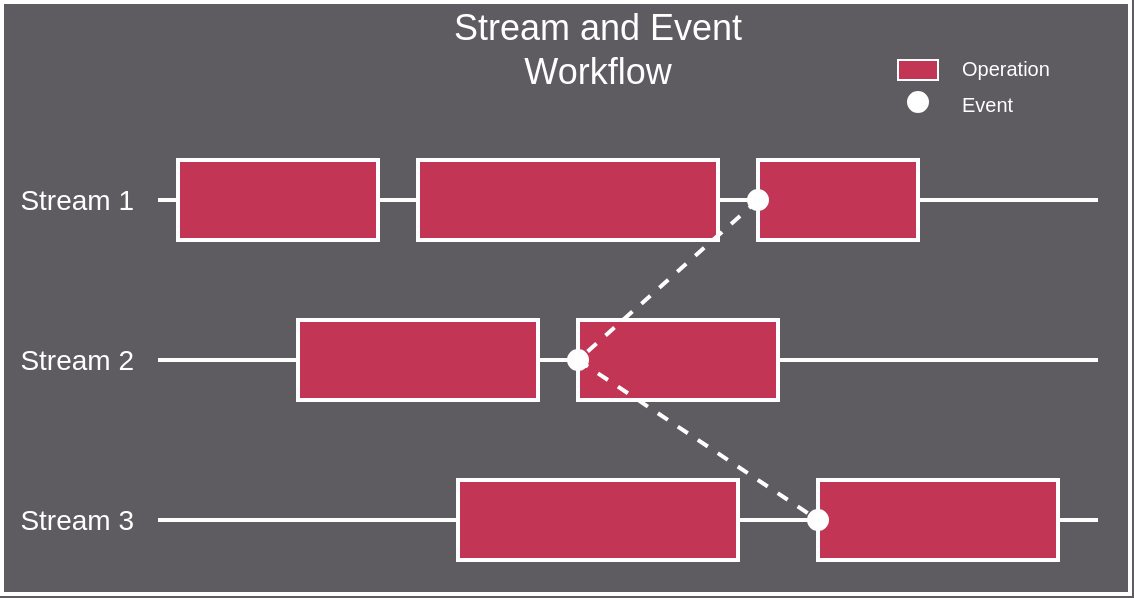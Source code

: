 <mxfile>
    <diagram name="Stream and Event Workflow" id="stream-workflow">
        <mxGraphModel dx="616" dy="825" grid="1" gridSize="10" guides="1" tooltips="1" connect="1" arrows="1" fold="1" page="1" pageScale="1" pageWidth="600" pageHeight="300" background="#5E5B61" math="0" shadow="0">
            <root>
                <mxCell id="0"/>
                <mxCell id="1" parent="0"/>
                <mxCell id="title" value="Stream and Event Workflow" style="text;html=1;strokeColor=none;fillColor=none;align=center;verticalAlign=middle;whiteSpace=wrap;rounded=0;fontSize=18;fontFamily=Arial;fontColor=#FFFFFF;" parent="1" vertex="1">
                    <mxGeometry x="200" y="10" width="200" height="30" as="geometry"/>
                </mxCell>
                <mxCell id="timeline1" value="" style="endArrow=none;html=1;strokeColor=#FFFFFF;strokeWidth=2;" parent="1" edge="1">
                    <mxGeometry width="50" height="50" relative="1" as="geometry">
                        <mxPoint x="80" y="100" as="sourcePoint"/>
                        <mxPoint x="550" y="100" as="targetPoint"/>
                    </mxGeometry>
                </mxCell>
                <mxCell id="timeline2" value="" style="endArrow=none;html=1;strokeColor=#FFFFFF;strokeWidth=2;" parent="1" edge="1">
                    <mxGeometry width="50" height="50" relative="1" as="geometry">
                        <mxPoint x="80" y="180" as="sourcePoint"/>
                        <mxPoint x="550" y="180" as="targetPoint"/>
                    </mxGeometry>
                </mxCell>
                <mxCell id="timeline3" value="" style="endArrow=none;html=1;strokeColor=#FFFFFF;strokeWidth=2;" parent="1" edge="1">
                    <mxGeometry width="50" height="50" relative="1" as="geometry">
                        <mxPoint x="80" y="260" as="sourcePoint"/>
                        <mxPoint x="550" y="260" as="targetPoint"/>
                    </mxGeometry>
                </mxCell>
                <mxCell id="stream1-label" value="Stream 1" style="text;html=1;strokeColor=none;fillColor=none;align=right;verticalAlign=middle;whiteSpace=wrap;rounded=0;fontSize=14;fontFamily=Arial;fontColor=#FFFFFF;" parent="1" vertex="1">
                    <mxGeometry x="10" y="90" width="60" height="20" as="geometry"/>
                </mxCell>
                <mxCell id="stream2-label" value="Stream 2" style="text;html=1;strokeColor=none;fillColor=none;align=right;verticalAlign=middle;whiteSpace=wrap;rounded=0;fontSize=14;fontFamily=Arial;fontColor=#FFFFFF;" parent="1" vertex="1">
                    <mxGeometry x="10" y="170" width="60" height="20" as="geometry"/>
                </mxCell>
                <mxCell id="stream3-label" value="Stream 3" style="text;html=1;strokeColor=none;fillColor=none;align=right;verticalAlign=middle;whiteSpace=wrap;rounded=0;fontSize=14;fontFamily=Arial;fontColor=#FFFFFF;" parent="1" vertex="1">
                    <mxGeometry x="10" y="250" width="60" height="20" as="geometry"/>
                </mxCell>
                <mxCell id="op1-1" value="" style="rounded=0;whiteSpace=wrap;html=1;fillColor=#C23555;strokeColor=#FFFFFF;strokeWidth=2;" parent="1" vertex="1">
                    <mxGeometry x="90" y="80" width="100" height="40" as="geometry"/>
                </mxCell>
                <mxCell id="op1-2" value="" style="rounded=0;whiteSpace=wrap;html=1;fillColor=#C23555;strokeColor=#FFFFFF;strokeWidth=2;" parent="1" vertex="1">
                    <mxGeometry x="210" y="80" width="150" height="40" as="geometry"/>
                </mxCell>
                <mxCell id="op1-3" value="" style="rounded=0;whiteSpace=wrap;html=1;fillColor=#C23555;strokeColor=#FFFFFF;strokeWidth=2;" parent="1" vertex="1">
                    <mxGeometry x="380" y="80" width="80" height="40" as="geometry"/>
                </mxCell>
                <mxCell id="op2-1" value="" style="rounded=0;whiteSpace=wrap;html=1;fillColor=#C23555;strokeColor=#FFFFFF;strokeWidth=2;" parent="1" vertex="1">
                    <mxGeometry x="150" y="160" width="120" height="40" as="geometry"/>
                </mxCell>
                <mxCell id="op2-2" value="" style="rounded=0;whiteSpace=wrap;html=1;fillColor=#C23555;strokeColor=#FFFFFF;strokeWidth=2;" parent="1" vertex="1">
                    <mxGeometry x="290" y="160" width="100" height="40" as="geometry"/>
                </mxCell>
                <mxCell id="op3-1" value="" style="rounded=0;whiteSpace=wrap;html=1;fillColor=#C23555;strokeColor=#FFFFFF;strokeWidth=2;" parent="1" vertex="1">
                    <mxGeometry x="230" y="240" width="140" height="40" as="geometry"/>
                </mxCell>
                <mxCell id="op3-2" value="" style="rounded=0;whiteSpace=wrap;html=1;fillColor=#C23555;strokeColor=#FFFFFF;strokeWidth=2;" parent="1" vertex="1">
                    <mxGeometry x="410" y="240" width="120" height="40" as="geometry"/>
                </mxCell>
                <mxCell id="event1" value="" style="ellipse;whiteSpace=wrap;html=1;aspect=fixed;fillColor=#FFFFFF;strokeColor=#FFFFFF;" parent="1" vertex="1">
                    <mxGeometry x="375" y="95" width="10" height="10" as="geometry"/>
                </mxCell>
                <mxCell id="event2" value="" style="ellipse;whiteSpace=wrap;html=1;aspect=fixed;fillColor=#FFFFFF;strokeColor=#FFFFFF;" parent="1" vertex="1">
                    <mxGeometry x="285" y="175" width="10" height="10" as="geometry"/>
                </mxCell>
                <mxCell id="event3" value="" style="ellipse;whiteSpace=wrap;html=1;aspect=fixed;fillColor=#FFFFFF;strokeColor=#FFFFFF;" parent="1" vertex="1">
                    <mxGeometry x="405" y="255" width="10" height="10" as="geometry"/>
                </mxCell>
                <mxCell id="dep1" value="" style="endArrow=none;html=1;strokeColor=#FFFFFF;strokeWidth=2;dashed=1;" parent="1" edge="1">
                    <mxGeometry width="50" height="50" relative="1" as="geometry">
                        <mxPoint x="380" y="100" as="sourcePoint"/>
                        <mxPoint x="290" y="180" as="targetPoint"/>
                    </mxGeometry>
                </mxCell>
                <mxCell id="dep2" value="" style="endArrow=none;html=1;strokeColor=#FFFFFF;strokeWidth=2;dashed=1;" parent="1" edge="1">
                    <mxGeometry width="50" height="50" relative="1" as="geometry">
                        <mxPoint x="290" y="180" as="sourcePoint"/>
                        <mxPoint x="410" y="260" as="targetPoint"/>
                    </mxGeometry>
                </mxCell>
                <mxCell id="legend-op" value="" style="rounded=0;whiteSpace=wrap;html=1;fillColor=#C23555;strokeColor=#FFFFFF;strokeWidth=1;" parent="1" vertex="1">
                    <mxGeometry x="450" y="30" width="20" height="10" as="geometry"/>
                </mxCell>
                <mxCell id="legend-op-text" value="Operation" style="text;html=1;strokeColor=none;fillColor=none;align=left;verticalAlign=middle;whiteSpace=wrap;rounded=0;fontSize=10;fontFamily=Arial;fontColor=#FFFFFF;" parent="1" vertex="1">
                    <mxGeometry x="480" y="28" width="60" height="12" as="geometry"/>
                </mxCell>
                <mxCell id="legend-event" value="" style="ellipse;whiteSpace=wrap;html=1;aspect=fixed;fillColor=#FFFFFF;strokeColor=#FFFFFF;" parent="1" vertex="1">
                    <mxGeometry x="455" y="46" width="10" height="10" as="geometry"/>
                </mxCell>
                <mxCell id="legend-event-text" value="Event" style="text;html=1;strokeColor=none;fillColor=none;align=left;verticalAlign=middle;whiteSpace=wrap;rounded=0;fontSize=10;fontFamily=Arial;fontColor=#FFFFFF;" parent="1" vertex="1">
                    <mxGeometry x="480" y="46" width="60" height="12" as="geometry"/>
                </mxCell>
                <mxCell id="2" value="" style="rounded=0;whiteSpace=wrap;html=1;fillColor=none;strokeColor=#FFFFFF;strokeWidth=2;" vertex="1" parent="1">
                    <mxGeometry x="2" y="1" width="564" height="296" as="geometry"/>
                </mxCell>
            </root>
        </mxGraphModel>
    </diagram>
</mxfile>